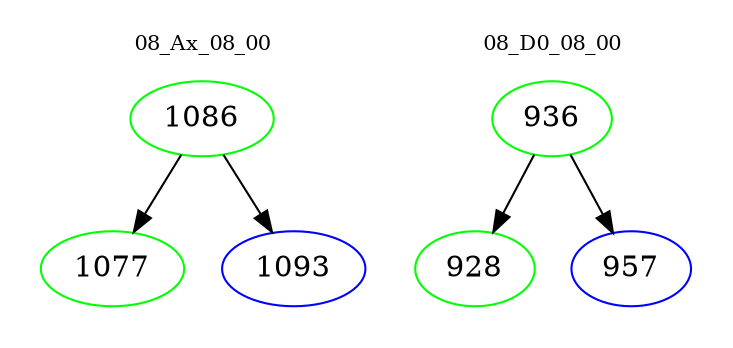 digraph{
subgraph cluster_0 {
color = white
label = "08_Ax_08_00";
fontsize=10;
T0_1086 [label="1086", color="green"]
T0_1086 -> T0_1077 [color="black"]
T0_1077 [label="1077", color="green"]
T0_1086 -> T0_1093 [color="black"]
T0_1093 [label="1093", color="blue"]
}
subgraph cluster_1 {
color = white
label = "08_D0_08_00";
fontsize=10;
T1_936 [label="936", color="green"]
T1_936 -> T1_928 [color="black"]
T1_928 [label="928", color="green"]
T1_936 -> T1_957 [color="black"]
T1_957 [label="957", color="blue"]
}
}
